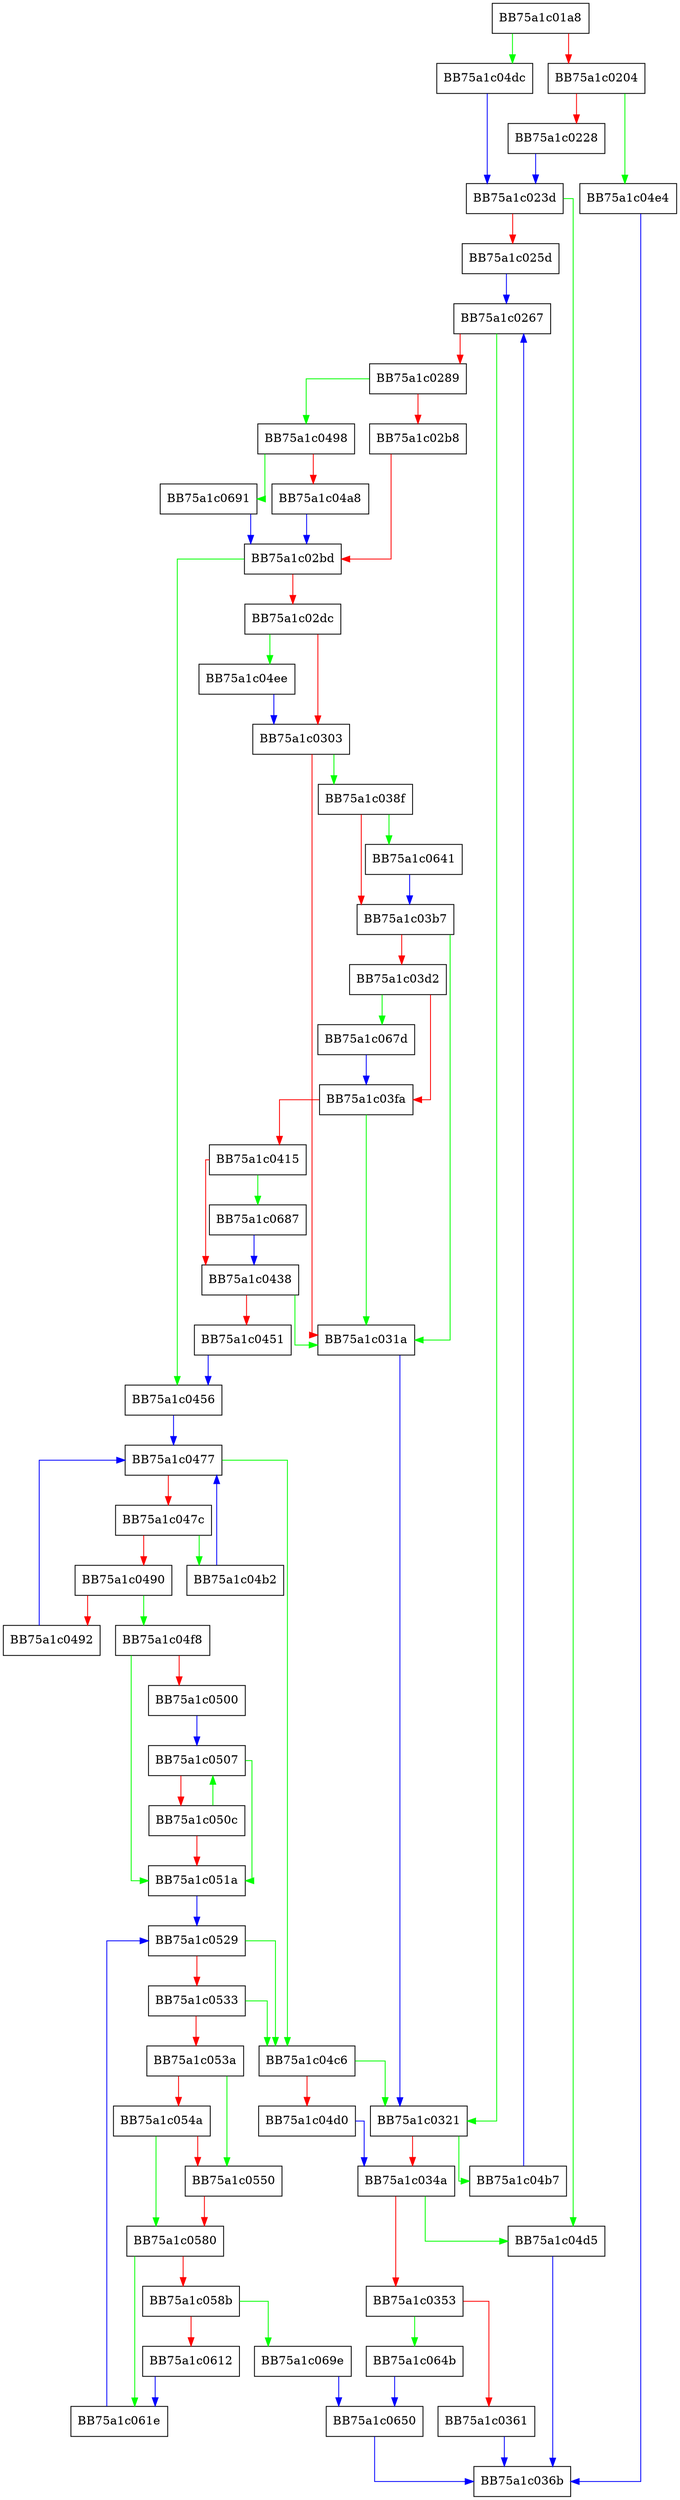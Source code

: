 digraph ksigsearch {
  node [shape="box"];
  graph [splines=ortho];
  BB75a1c01a8 -> BB75a1c04dc [color="green"];
  BB75a1c01a8 -> BB75a1c0204 [color="red"];
  BB75a1c0204 -> BB75a1c04e4 [color="green"];
  BB75a1c0204 -> BB75a1c0228 [color="red"];
  BB75a1c0228 -> BB75a1c023d [color="blue"];
  BB75a1c023d -> BB75a1c04d5 [color="green"];
  BB75a1c023d -> BB75a1c025d [color="red"];
  BB75a1c025d -> BB75a1c0267 [color="blue"];
  BB75a1c0267 -> BB75a1c0321 [color="green"];
  BB75a1c0267 -> BB75a1c0289 [color="red"];
  BB75a1c0289 -> BB75a1c0498 [color="green"];
  BB75a1c0289 -> BB75a1c02b8 [color="red"];
  BB75a1c02b8 -> BB75a1c02bd [color="red"];
  BB75a1c02bd -> BB75a1c0456 [color="green"];
  BB75a1c02bd -> BB75a1c02dc [color="red"];
  BB75a1c02dc -> BB75a1c04ee [color="green"];
  BB75a1c02dc -> BB75a1c0303 [color="red"];
  BB75a1c0303 -> BB75a1c038f [color="green"];
  BB75a1c0303 -> BB75a1c031a [color="red"];
  BB75a1c031a -> BB75a1c0321 [color="blue"];
  BB75a1c0321 -> BB75a1c04b7 [color="green"];
  BB75a1c0321 -> BB75a1c034a [color="red"];
  BB75a1c034a -> BB75a1c04d5 [color="green"];
  BB75a1c034a -> BB75a1c0353 [color="red"];
  BB75a1c0353 -> BB75a1c064b [color="green"];
  BB75a1c0353 -> BB75a1c0361 [color="red"];
  BB75a1c0361 -> BB75a1c036b [color="blue"];
  BB75a1c038f -> BB75a1c0641 [color="green"];
  BB75a1c038f -> BB75a1c03b7 [color="red"];
  BB75a1c03b7 -> BB75a1c031a [color="green"];
  BB75a1c03b7 -> BB75a1c03d2 [color="red"];
  BB75a1c03d2 -> BB75a1c067d [color="green"];
  BB75a1c03d2 -> BB75a1c03fa [color="red"];
  BB75a1c03fa -> BB75a1c031a [color="green"];
  BB75a1c03fa -> BB75a1c0415 [color="red"];
  BB75a1c0415 -> BB75a1c0687 [color="green"];
  BB75a1c0415 -> BB75a1c0438 [color="red"];
  BB75a1c0438 -> BB75a1c031a [color="green"];
  BB75a1c0438 -> BB75a1c0451 [color="red"];
  BB75a1c0451 -> BB75a1c0456 [color="blue"];
  BB75a1c0456 -> BB75a1c0477 [color="blue"];
  BB75a1c0477 -> BB75a1c04c6 [color="green"];
  BB75a1c0477 -> BB75a1c047c [color="red"];
  BB75a1c047c -> BB75a1c04b2 [color="green"];
  BB75a1c047c -> BB75a1c0490 [color="red"];
  BB75a1c0490 -> BB75a1c04f8 [color="green"];
  BB75a1c0490 -> BB75a1c0492 [color="red"];
  BB75a1c0492 -> BB75a1c0477 [color="blue"];
  BB75a1c0498 -> BB75a1c0691 [color="green"];
  BB75a1c0498 -> BB75a1c04a8 [color="red"];
  BB75a1c04a8 -> BB75a1c02bd [color="blue"];
  BB75a1c04b2 -> BB75a1c0477 [color="blue"];
  BB75a1c04b7 -> BB75a1c0267 [color="blue"];
  BB75a1c04c6 -> BB75a1c0321 [color="green"];
  BB75a1c04c6 -> BB75a1c04d0 [color="red"];
  BB75a1c04d0 -> BB75a1c034a [color="blue"];
  BB75a1c04d5 -> BB75a1c036b [color="blue"];
  BB75a1c04dc -> BB75a1c023d [color="blue"];
  BB75a1c04e4 -> BB75a1c036b [color="blue"];
  BB75a1c04ee -> BB75a1c0303 [color="blue"];
  BB75a1c04f8 -> BB75a1c051a [color="green"];
  BB75a1c04f8 -> BB75a1c0500 [color="red"];
  BB75a1c0500 -> BB75a1c0507 [color="blue"];
  BB75a1c0507 -> BB75a1c051a [color="green"];
  BB75a1c0507 -> BB75a1c050c [color="red"];
  BB75a1c050c -> BB75a1c0507 [color="green"];
  BB75a1c050c -> BB75a1c051a [color="red"];
  BB75a1c051a -> BB75a1c0529 [color="blue"];
  BB75a1c0529 -> BB75a1c04c6 [color="green"];
  BB75a1c0529 -> BB75a1c0533 [color="red"];
  BB75a1c0533 -> BB75a1c04c6 [color="green"];
  BB75a1c0533 -> BB75a1c053a [color="red"];
  BB75a1c053a -> BB75a1c0550 [color="green"];
  BB75a1c053a -> BB75a1c054a [color="red"];
  BB75a1c054a -> BB75a1c0580 [color="green"];
  BB75a1c054a -> BB75a1c0550 [color="red"];
  BB75a1c0550 -> BB75a1c0580 [color="red"];
  BB75a1c0580 -> BB75a1c061e [color="green"];
  BB75a1c0580 -> BB75a1c058b [color="red"];
  BB75a1c058b -> BB75a1c069e [color="green"];
  BB75a1c058b -> BB75a1c0612 [color="red"];
  BB75a1c0612 -> BB75a1c061e [color="blue"];
  BB75a1c061e -> BB75a1c0529 [color="blue"];
  BB75a1c0641 -> BB75a1c03b7 [color="blue"];
  BB75a1c064b -> BB75a1c0650 [color="blue"];
  BB75a1c0650 -> BB75a1c036b [color="blue"];
  BB75a1c067d -> BB75a1c03fa [color="blue"];
  BB75a1c0687 -> BB75a1c0438 [color="blue"];
  BB75a1c0691 -> BB75a1c02bd [color="blue"];
  BB75a1c069e -> BB75a1c0650 [color="blue"];
}